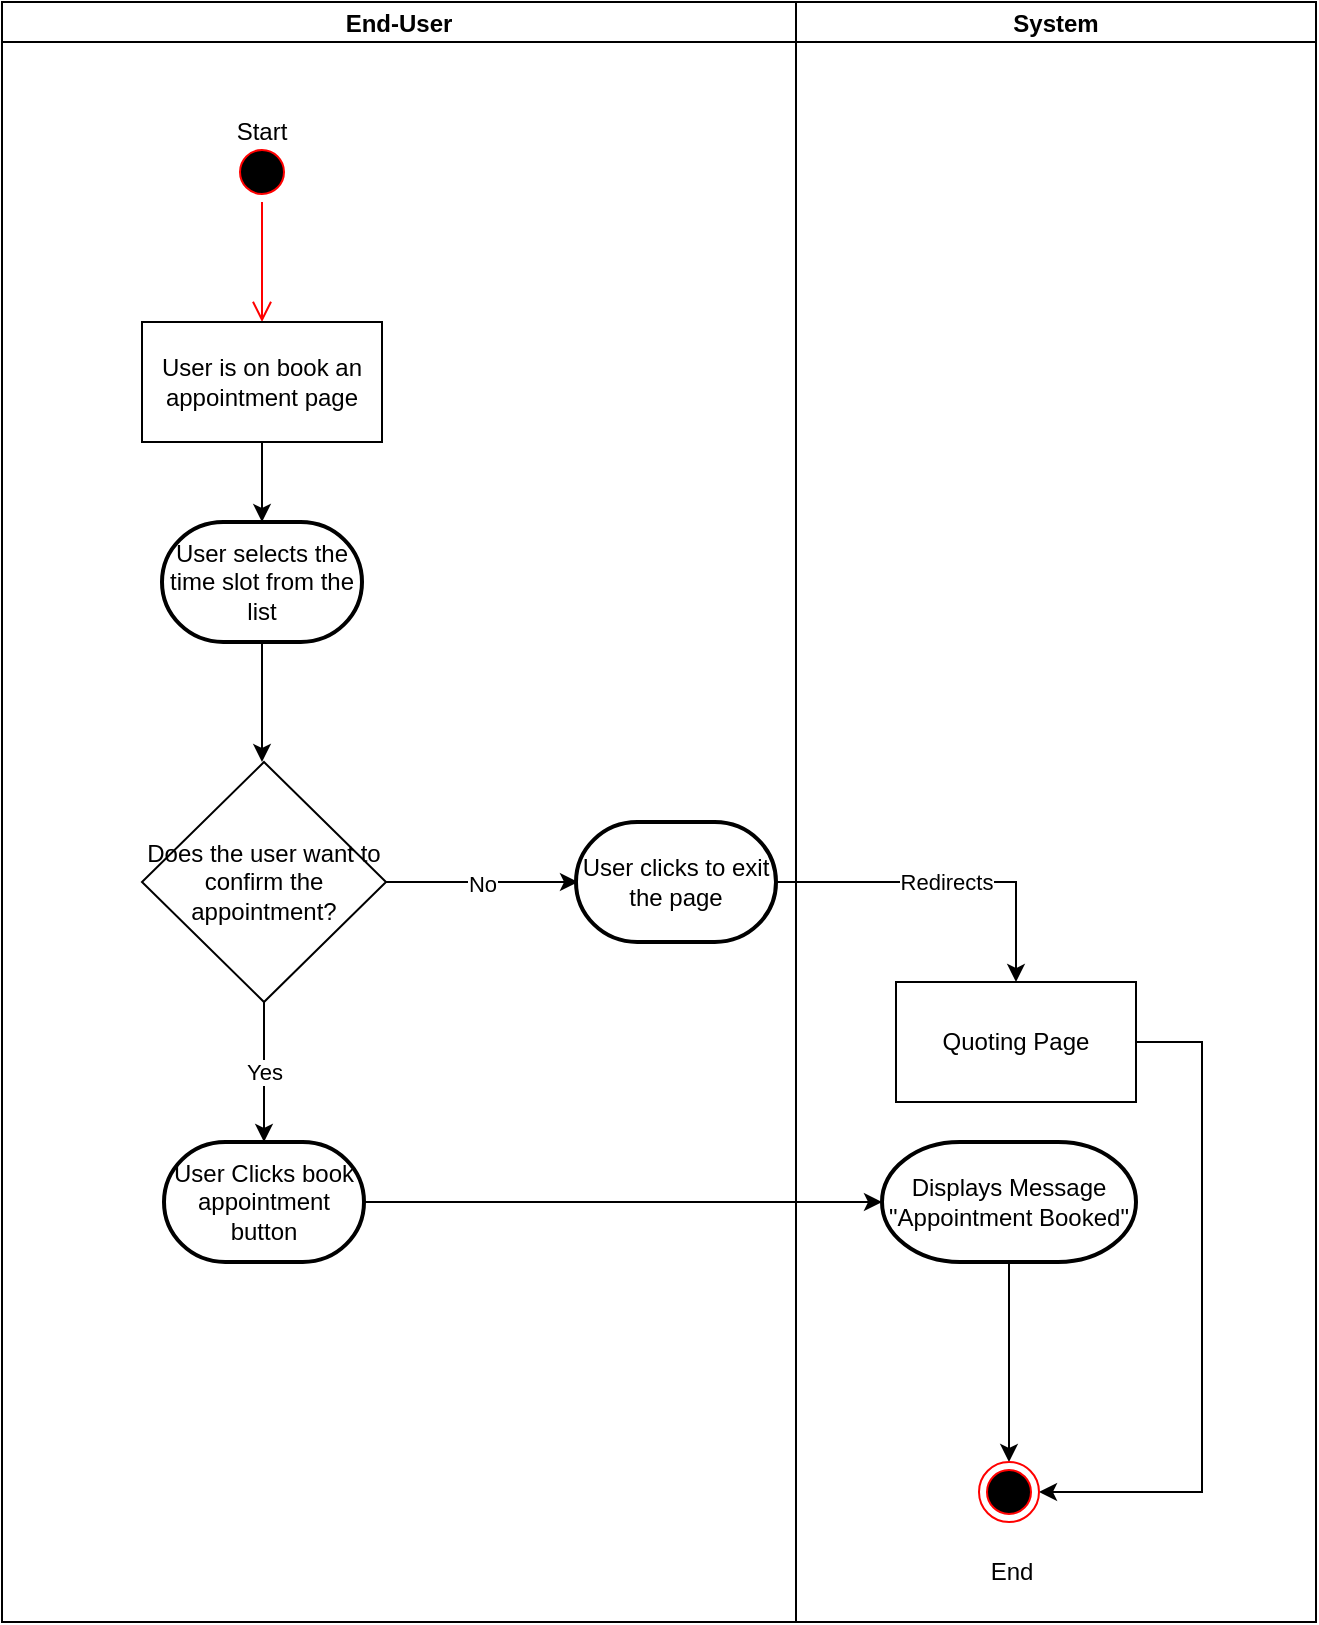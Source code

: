 <mxfile version="20.2.3" type="device"><diagram id="zesBKSg0IxHSy-IyALnx" name="Page-1"><mxGraphModel dx="2062" dy="742" grid="1" gridSize="10" guides="1" tooltips="1" connect="1" arrows="1" fold="1" page="1" pageScale="1" pageWidth="850" pageHeight="1100" math="0" shadow="0"><root><mxCell id="0"/><mxCell id="1" parent="0"/><mxCell id="WwUI_84GUDDiRTzlPoI4-1" value="End-User" style="swimlane;startSize=20;" vertex="1" parent="1"><mxGeometry x="-320" y="200" width="397" height="810" as="geometry"/></mxCell><mxCell id="udv3rqKaOQf1E4JjqPwn-1" value="" style="ellipse;html=1;shape=startState;fillColor=#000000;strokeColor=#ff0000;" parent="WwUI_84GUDDiRTzlPoI4-1" vertex="1"><mxGeometry x="115" y="70" width="30" height="30" as="geometry"/></mxCell><mxCell id="udv3rqKaOQf1E4JjqPwn-2" value="" style="edgeStyle=orthogonalEdgeStyle;html=1;verticalAlign=bottom;endArrow=open;endSize=8;strokeColor=#ff0000;rounded=0;" parent="WwUI_84GUDDiRTzlPoI4-1" source="udv3rqKaOQf1E4JjqPwn-1" edge="1"><mxGeometry relative="1" as="geometry"><mxPoint x="130" y="160" as="targetPoint"/></mxGeometry></mxCell><mxCell id="udv3rqKaOQf1E4JjqPwn-3" value="User is on book an appointment page" style="rounded=0;whiteSpace=wrap;html=1;" parent="WwUI_84GUDDiRTzlPoI4-1" vertex="1"><mxGeometry x="70" y="160" width="120" height="60" as="geometry"/></mxCell><mxCell id="udv3rqKaOQf1E4JjqPwn-5" style="edgeStyle=orthogonalEdgeStyle;rounded=0;orthogonalLoop=1;jettySize=auto;html=1;entryX=0.5;entryY=0;entryDx=0;entryDy=0;entryPerimeter=0;" parent="WwUI_84GUDDiRTzlPoI4-1" source="udv3rqKaOQf1E4JjqPwn-3" target="udv3rqKaOQf1E4JjqPwn-6" edge="1"><mxGeometry relative="1" as="geometry"><mxPoint x="130" y="270" as="targetPoint"/></mxGeometry></mxCell><mxCell id="udv3rqKaOQf1E4JjqPwn-8" style="edgeStyle=orthogonalEdgeStyle;rounded=0;orthogonalLoop=1;jettySize=auto;html=1;" parent="WwUI_84GUDDiRTzlPoI4-1" source="udv3rqKaOQf1E4JjqPwn-6" edge="1"><mxGeometry relative="1" as="geometry"><mxPoint x="130" y="380" as="targetPoint"/></mxGeometry></mxCell><mxCell id="udv3rqKaOQf1E4JjqPwn-6" value="User selects the time slot from the list" style="strokeWidth=2;html=1;shape=mxgraph.flowchart.terminator;whiteSpace=wrap;" parent="WwUI_84GUDDiRTzlPoI4-1" vertex="1"><mxGeometry x="80" y="260" width="100" height="60" as="geometry"/></mxCell><mxCell id="udv3rqKaOQf1E4JjqPwn-13" value="Start" style="text;html=1;strokeColor=none;fillColor=none;align=center;verticalAlign=middle;whiteSpace=wrap;rounded=0;" parent="WwUI_84GUDDiRTzlPoI4-1" vertex="1"><mxGeometry x="100" y="50" width="60" height="30" as="geometry"/></mxCell><mxCell id="udv3rqKaOQf1E4JjqPwn-10" value="User Clicks book appointment button" style="strokeWidth=2;html=1;shape=mxgraph.flowchart.terminator;whiteSpace=wrap;" parent="WwUI_84GUDDiRTzlPoI4-1" vertex="1"><mxGeometry x="81" y="570" width="100" height="60" as="geometry"/></mxCell><mxCell id="udv3rqKaOQf1E4JjqPwn-16" value="Yes" style="edgeStyle=orthogonalEdgeStyle;rounded=0;orthogonalLoop=1;jettySize=auto;html=1;" parent="WwUI_84GUDDiRTzlPoI4-1" source="udv3rqKaOQf1E4JjqPwn-15" target="udv3rqKaOQf1E4JjqPwn-10" edge="1"><mxGeometry relative="1" as="geometry"/></mxCell><mxCell id="udv3rqKaOQf1E4JjqPwn-18" value="No" style="edgeStyle=orthogonalEdgeStyle;rounded=0;orthogonalLoop=1;jettySize=auto;html=1;" parent="WwUI_84GUDDiRTzlPoI4-1" source="udv3rqKaOQf1E4JjqPwn-15" edge="1"><mxGeometry relative="1" as="geometry"><mxPoint x="288" y="440" as="targetPoint"/></mxGeometry></mxCell><mxCell id="udv3rqKaOQf1E4JjqPwn-15" value="Does the user want to confirm the appointment?" style="rhombus;whiteSpace=wrap;html=1;" parent="WwUI_84GUDDiRTzlPoI4-1" vertex="1"><mxGeometry x="70" y="380" width="122" height="120" as="geometry"/></mxCell><mxCell id="udv3rqKaOQf1E4JjqPwn-26" value="User clicks to exit the page" style="strokeWidth=2;html=1;shape=mxgraph.flowchart.terminator;whiteSpace=wrap;" parent="WwUI_84GUDDiRTzlPoI4-1" vertex="1"><mxGeometry x="287" y="410" width="100" height="60" as="geometry"/></mxCell><mxCell id="WwUI_84GUDDiRTzlPoI4-4" value="System" style="swimlane;startSize=20;" vertex="1" parent="1"><mxGeometry x="77" y="200" width="260" height="810" as="geometry"/></mxCell><mxCell id="WwUI_84GUDDiRTzlPoI4-10" style="edgeStyle=orthogonalEdgeStyle;rounded=0;orthogonalLoop=1;jettySize=auto;html=1;entryX=1;entryY=0.5;entryDx=0;entryDy=0;" edge="1" parent="WwUI_84GUDDiRTzlPoI4-4" source="udv3rqKaOQf1E4JjqPwn-28" target="WwUI_84GUDDiRTzlPoI4-9"><mxGeometry relative="1" as="geometry"><Array as="points"><mxPoint x="203" y="520"/><mxPoint x="203" y="745"/></Array></mxGeometry></mxCell><mxCell id="udv3rqKaOQf1E4JjqPwn-28" value="Quoting Page" style="rounded=0;whiteSpace=wrap;html=1;" parent="WwUI_84GUDDiRTzlPoI4-4" vertex="1"><mxGeometry x="50" y="490" width="120" height="60" as="geometry"/></mxCell><mxCell id="WwUI_84GUDDiRTzlPoI4-11" style="edgeStyle=orthogonalEdgeStyle;rounded=0;orthogonalLoop=1;jettySize=auto;html=1;entryX=0.5;entryY=0;entryDx=0;entryDy=0;" edge="1" parent="WwUI_84GUDDiRTzlPoI4-4" source="WwUI_84GUDDiRTzlPoI4-6" target="WwUI_84GUDDiRTzlPoI4-9"><mxGeometry relative="1" as="geometry"/></mxCell><mxCell id="WwUI_84GUDDiRTzlPoI4-6" value="Displays Message &quot;Appointment Booked&quot;" style="strokeWidth=2;html=1;shape=mxgraph.flowchart.terminator;whiteSpace=wrap;" vertex="1" parent="WwUI_84GUDDiRTzlPoI4-4"><mxGeometry x="43" y="570" width="127" height="60" as="geometry"/></mxCell><mxCell id="udv3rqKaOQf1E4JjqPwn-14" value="End" style="text;html=1;strokeColor=none;fillColor=none;align=center;verticalAlign=middle;whiteSpace=wrap;rounded=0;" parent="WwUI_84GUDDiRTzlPoI4-4" vertex="1"><mxGeometry x="78" y="770" width="60" height="30" as="geometry"/></mxCell><mxCell id="WwUI_84GUDDiRTzlPoI4-9" value="" style="ellipse;html=1;shape=endState;fillColor=#000000;strokeColor=#ff0000;" vertex="1" parent="WwUI_84GUDDiRTzlPoI4-4"><mxGeometry x="91.5" y="730" width="30" height="30" as="geometry"/></mxCell><mxCell id="udv3rqKaOQf1E4JjqPwn-27" value="Redirects" style="edgeStyle=orthogonalEdgeStyle;rounded=0;orthogonalLoop=1;jettySize=auto;html=1;entryX=0.5;entryY=0;entryDx=0;entryDy=0;" parent="1" source="udv3rqKaOQf1E4JjqPwn-26" edge="1" target="udv3rqKaOQf1E4JjqPwn-28"><mxGeometry relative="1" as="geometry"><mxPoint x="17" y="760.0" as="targetPoint"/></mxGeometry></mxCell><mxCell id="WwUI_84GUDDiRTzlPoI4-7" style="edgeStyle=orthogonalEdgeStyle;rounded=0;orthogonalLoop=1;jettySize=auto;html=1;" edge="1" parent="1" source="udv3rqKaOQf1E4JjqPwn-10" target="WwUI_84GUDDiRTzlPoI4-6"><mxGeometry relative="1" as="geometry"/></mxCell></root></mxGraphModel></diagram></mxfile>